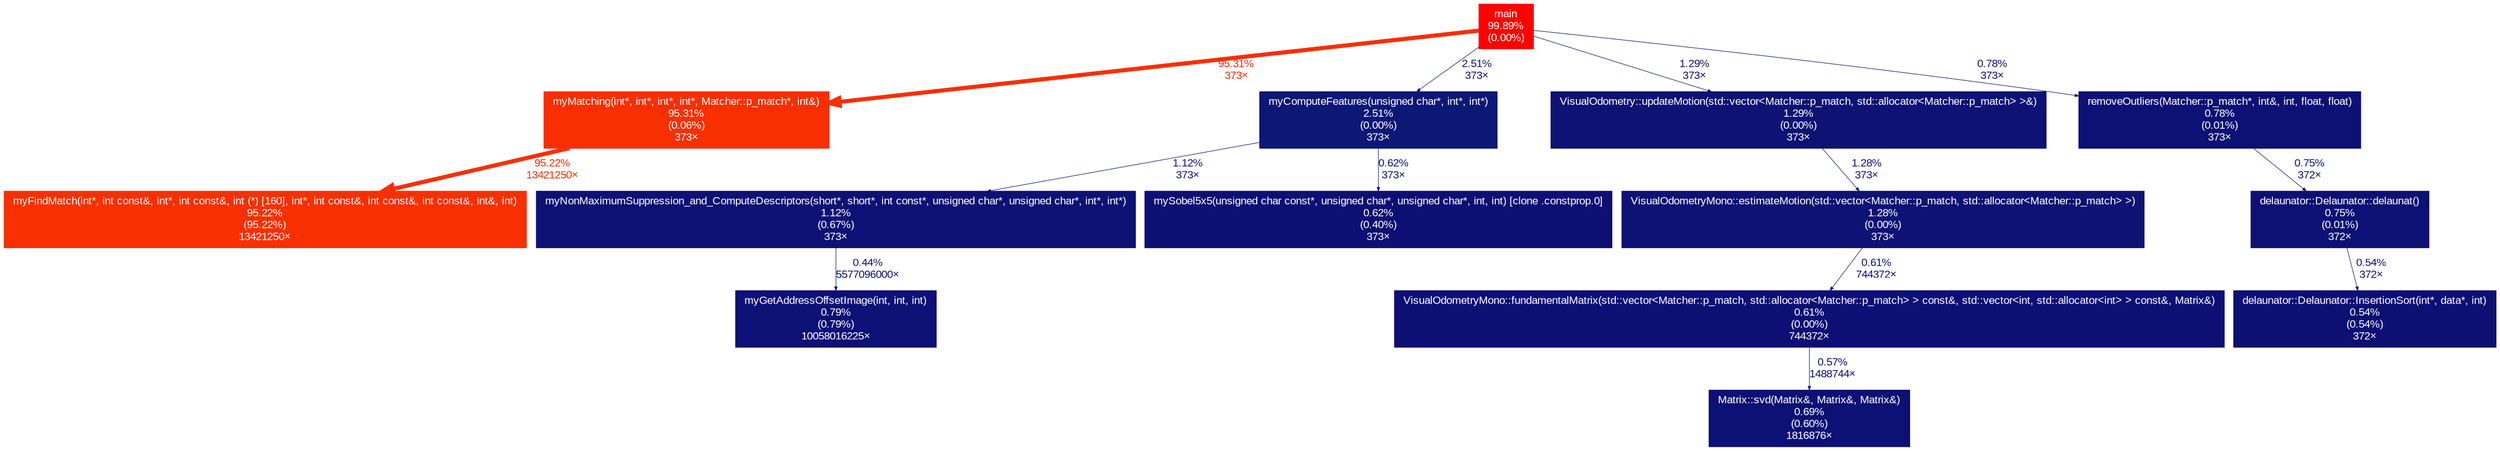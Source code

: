 digraph {
	graph [fontname=Arial, nodesep=0.125, ranksep=0.25];
	node [fontcolor=white, fontname=Arial, height=0, shape=box, style=filled, width=0];
	edge [fontname=Arial];
	1 [color="#ff0100", fontcolor="#ffffff", fontsize="10.00", label="main\n99.89%\n(0.00%)"];
	1 -> 2 [arrowsize="0.98", color="#f82f01", fontcolor="#f82f01", fontsize="10.00", label="95.31%\n373×", labeldistance="3.81", penwidth="3.81"];
	1 -> 4 [arrowsize="0.35", color="#0d1776", fontcolor="#0d1776", fontsize="10.00", label="2.51%\n373×", labeldistance="0.50", penwidth="0.50"];
	1 -> 5 [arrowsize="0.35", color="#0d1274", fontcolor="#0d1274", fontsize="10.00", label="1.29%\n373×", labeldistance="0.50", penwidth="0.50"];
	1 -> 9 [arrowsize="0.35", color="#0d1074", fontcolor="#0d1074", fontsize="10.00", label="0.78%\n373×", labeldistance="0.50", penwidth="0.50"];
	2 [color="#f82f01", fontcolor="#ffffff", fontsize="10.00", label="myMatching(int*, int*, int*, int*, Matcher::p_match*, int&)\n95.31%\n(0.06%)\n373×"];
	2 -> 3 [arrowsize="0.98", color="#f83001", fontcolor="#f83001", fontsize="10.00", label="95.22%\n13421250×", labeldistance="3.81", penwidth="3.81"];
	3 [color="#f83001", fontcolor="#ffffff", fontsize="10.00", label="myFindMatch(int*, int const&, int*, int const&, int (*) [160], int*, int const&, int const&, int const&, int&, int)\n95.22%\n(95.22%)\n13421250×"];
	4 [color="#0d1776", fontcolor="#ffffff", fontsize="10.00", label="myComputeFeatures(unsigned char*, int*, int*)\n2.51%\n(0.00%)\n373×"];
	4 -> 7 [arrowsize="0.35", color="#0d1174", fontcolor="#0d1174", fontsize="10.00", label="1.12%\n373×", labeldistance="0.50", penwidth="0.50"];
	4 -> 12 [arrowsize="0.35", color="#0d0f74", fontcolor="#0d0f74", fontsize="10.00", label="0.62%\n373×", labeldistance="0.50", penwidth="0.50"];
	5 [color="#0d1274", fontcolor="#ffffff", fontsize="10.00", label="VisualOdometry::updateMotion(std::vector<Matcher::p_match, std::allocator<Matcher::p_match> >&)\n1.29%\n(0.00%)\n373×"];
	5 -> 6 [arrowsize="0.35", color="#0d1274", fontcolor="#0d1274", fontsize="10.00", label="1.28%\n373×", labeldistance="0.50", penwidth="0.50"];
	6 [color="#0d1274", fontcolor="#ffffff", fontsize="10.00", label="VisualOdometryMono::estimateMotion(std::vector<Matcher::p_match, std::allocator<Matcher::p_match> >)\n1.28%\n(0.00%)\n373×"];
	6 -> 13 [arrowsize="0.35", color="#0d0f74", fontcolor="#0d0f74", fontsize="10.00", label="0.61%\n744372×", labeldistance="0.50", penwidth="0.50"];
	7 [color="#0d1174", fontcolor="#ffffff", fontsize="10.00", label="myNonMaximumSuppression_and_ComputeDescriptors(short*, short*, int const*, unsigned char*, unsigned char*, int*, int*)\n1.12%\n(0.67%)\n373×"];
	7 -> 8 [arrowsize="0.35", color="#0d0f73", fontcolor="#0d0f73", fontsize="10.00", label="0.44%\n5577096000×", labeldistance="0.50", penwidth="0.50"];
	8 [color="#0d1074", fontcolor="#ffffff", fontsize="10.00", label="myGetAddressOffsetImage(int, int, int)\n0.79%\n(0.79%)\n10058016225×"];
	9 [color="#0d1074", fontcolor="#ffffff", fontsize="10.00", label="removeOutliers(Matcher::p_match*, int&, int, float, float)\n0.78%\n(0.01%)\n373×"];
	9 -> 10 [arrowsize="0.35", color="#0d1074", fontcolor="#0d1074", fontsize="10.00", label="0.75%\n372×", labeldistance="0.50", penwidth="0.50"];
	10 [color="#0d1074", fontcolor="#ffffff", fontsize="10.00", label="delaunator::Delaunator::delaunat()\n0.75%\n(0.01%)\n372×"];
	10 -> 14 [arrowsize="0.35", color="#0d0f73", fontcolor="#0d0f73", fontsize="10.00", label="0.54%\n372×", labeldistance="0.50", penwidth="0.50"];
	11 [color="#0d1074", fontcolor="#ffffff", fontsize="10.00", label="Matrix::svd(Matrix&, Matrix&, Matrix&)\n0.69%\n(0.60%)\n1816876×"];
	12 [color="#0d0f74", fontcolor="#ffffff", fontsize="10.00", label="mySobel5x5(unsigned char const*, unsigned char*, unsigned char*, int, int) [clone .constprop.0]\n0.62%\n(0.40%)\n373×"];
	13 [color="#0d0f74", fontcolor="#ffffff", fontsize="10.00", label="VisualOdometryMono::fundamentalMatrix(std::vector<Matcher::p_match, std::allocator<Matcher::p_match> > const&, std::vector<int, std::allocator<int> > const&, Matrix&)\n0.61%\n(0.00%)\n744372×"];
	13 -> 11 [arrowsize="0.35", color="#0d0f73", fontcolor="#0d0f73", fontsize="10.00", label="0.57%\n1488744×", labeldistance="0.50", penwidth="0.50"];
	14 [color="#0d0f73", fontcolor="#ffffff", fontsize="10.00", label="delaunator::Delaunator::InsertionSort(int*, data*, int)\n0.54%\n(0.54%)\n372×"];
}
